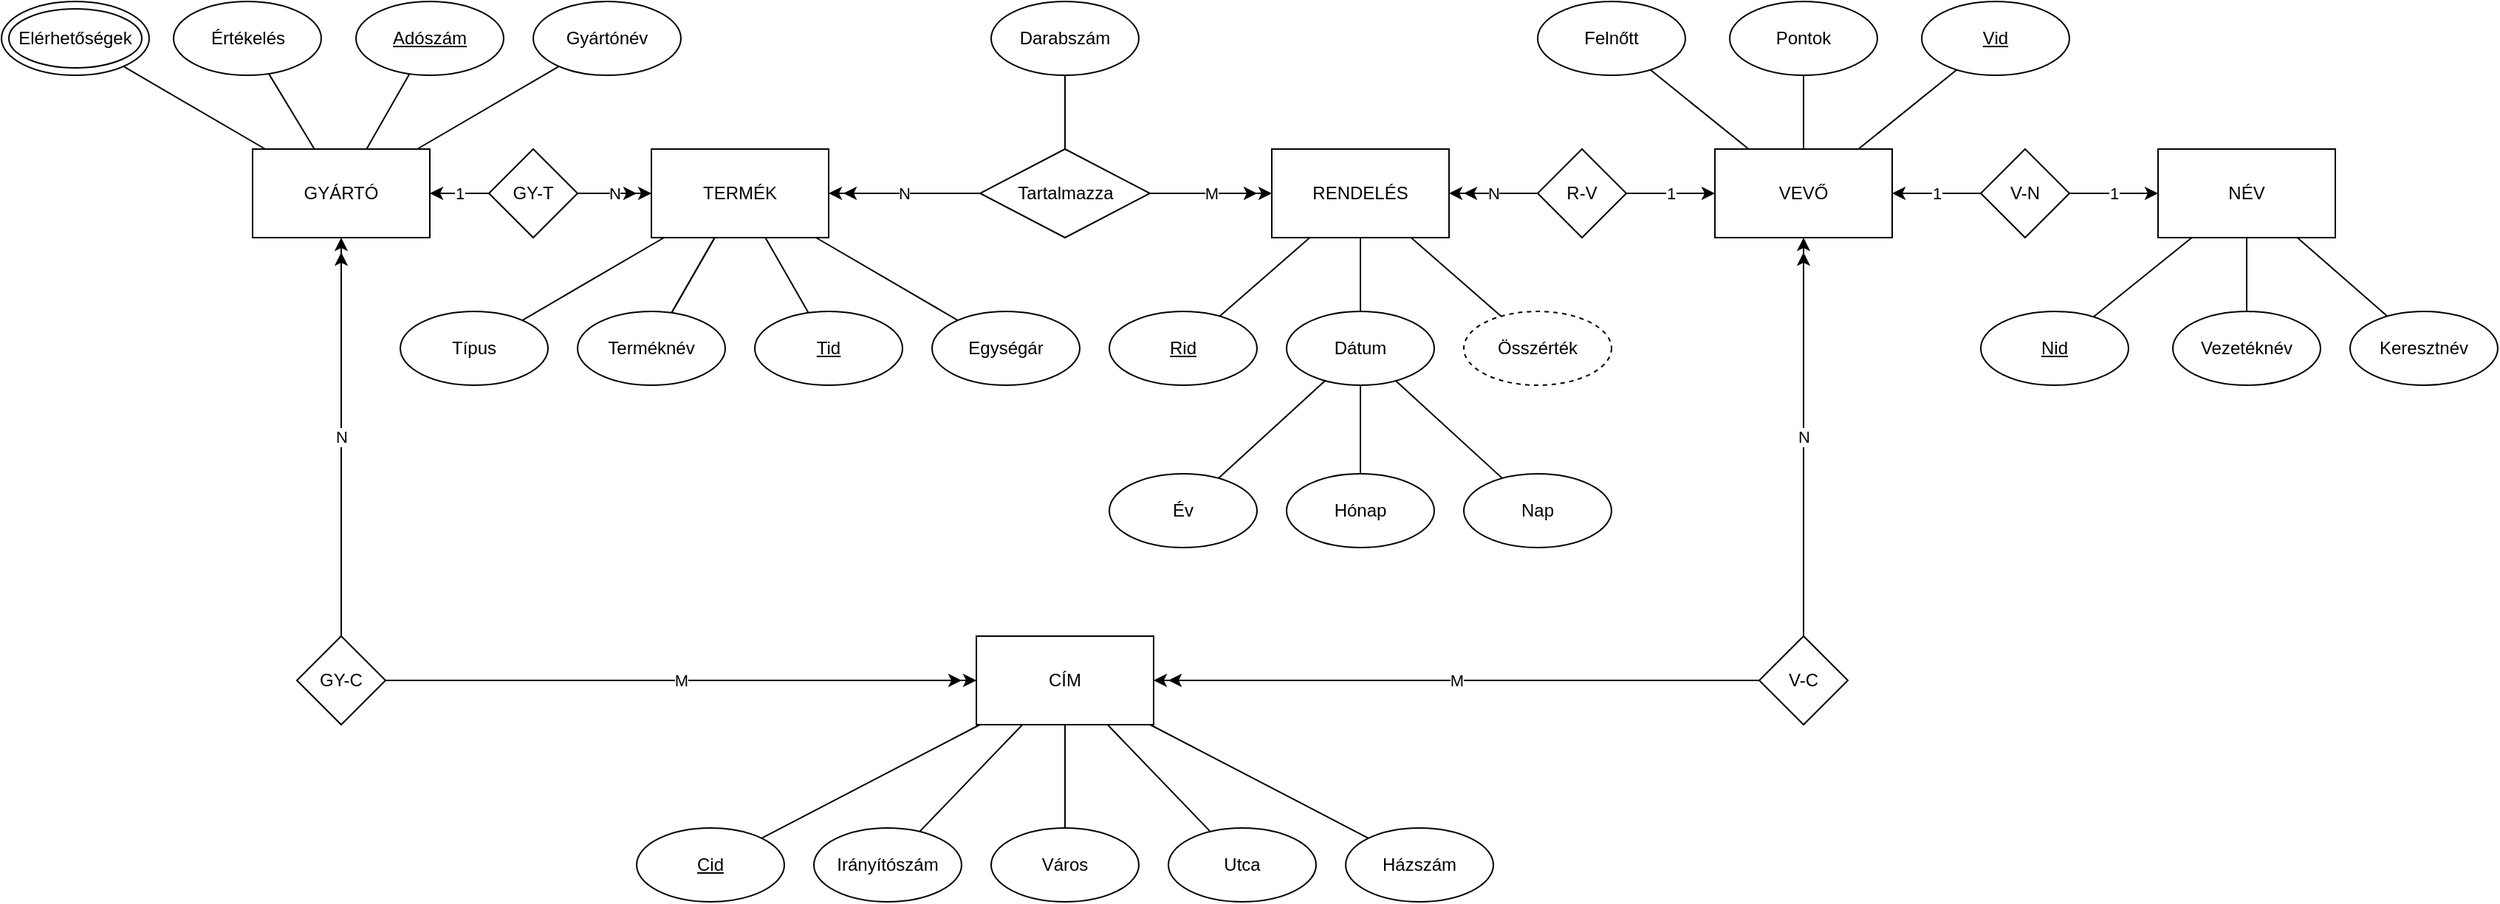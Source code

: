 <mxfile version="15.8.4" type="device"><diagram id="wPo2DsTl62Jc-mbu4zSp" name="Page-1"><mxGraphModel dx="1695" dy="553" grid="1" gridSize="10" guides="1" tooltips="1" connect="1" arrows="1" fold="1" page="1" pageScale="1" pageWidth="827" pageHeight="1169" math="0" shadow="0"><root><mxCell id="0"/><mxCell id="1" parent="0"/><mxCell id="Yocto5_bNXSAvloMHwU5-143" style="edgeStyle=none;rounded=0;orthogonalLoop=1;jettySize=auto;html=1;startArrow=none;startFill=0;endArrow=classic;endFill=1;" parent="1" source="Yocto5_bNXSAvloMHwU5-128" edge="1"><mxGeometry relative="1" as="geometry"><mxPoint x="-300" y="280" as="targetPoint"/></mxGeometry></mxCell><mxCell id="Yocto5_bNXSAvloMHwU5-142" style="edgeStyle=none;rounded=0;orthogonalLoop=1;jettySize=auto;html=1;startArrow=none;startFill=0;endArrow=classic;endFill=1;" parent="1" source="Yocto5_bNXSAvloMHwU5-128" edge="1"><mxGeometry relative="1" as="geometry"><mxPoint x="120" y="570" as="targetPoint"/></mxGeometry></mxCell><mxCell id="Yocto5_bNXSAvloMHwU5-141" style="edgeStyle=none;rounded=0;orthogonalLoop=1;jettySize=auto;html=1;startArrow=none;startFill=0;endArrow=classic;endFill=1;" parent="1" source="Yocto5_bNXSAvloMHwU5-129" edge="1"><mxGeometry relative="1" as="geometry"><mxPoint x="260" y="570" as="targetPoint"/></mxGeometry></mxCell><mxCell id="Yocto5_bNXSAvloMHwU5-140" style="edgeStyle=none;rounded=0;orthogonalLoop=1;jettySize=auto;html=1;startArrow=none;startFill=0;endArrow=classic;endFill=1;" parent="1" source="Yocto5_bNXSAvloMHwU5-129" edge="1"><mxGeometry relative="1" as="geometry"><mxPoint x="690" y="280" as="targetPoint"/></mxGeometry></mxCell><mxCell id="Yocto5_bNXSAvloMHwU5-125" style="edgeStyle=none;rounded=0;orthogonalLoop=1;jettySize=auto;html=1;startArrow=none;startFill=0;endArrow=classic;endFill=1;" parent="1" source="Yocto5_bNXSAvloMHwU5-6" edge="1"><mxGeometry relative="1" as="geometry"><mxPoint x="-100" y="240" as="targetPoint"/></mxGeometry></mxCell><mxCell id="Yocto5_bNXSAvloMHwU5-104" style="edgeStyle=none;rounded=0;orthogonalLoop=1;jettySize=auto;html=1;startArrow=none;startFill=0;endArrow=classic;endFill=1;" parent="1" source="Yocto5_bNXSAvloMHwU5-7" edge="1"><mxGeometry relative="1" as="geometry"><mxPoint x="40" y="240" as="targetPoint"/></mxGeometry></mxCell><mxCell id="Yocto5_bNXSAvloMHwU5-12" value="N" style="edgeStyle=none;rounded=0;orthogonalLoop=1;jettySize=auto;html=1;" parent="1" source="Yocto5_bNXSAvloMHwU5-7" target="Yocto5_bNXSAvloMHwU5-3" edge="1"><mxGeometry relative="1" as="geometry"/></mxCell><mxCell id="Yocto5_bNXSAvloMHwU5-103" style="edgeStyle=none;rounded=0;orthogonalLoop=1;jettySize=auto;html=1;startArrow=none;startFill=0;endArrow=classic;endFill=1;" parent="1" source="Yocto5_bNXSAvloMHwU5-6" edge="1"><mxGeometry relative="1" as="geometry"><mxPoint x="-70" y="240" as="targetPoint"/></mxGeometry></mxCell><mxCell id="Yocto5_bNXSAvloMHwU5-105" style="edgeStyle=none;rounded=0;orthogonalLoop=1;jettySize=auto;html=1;startArrow=none;startFill=0;endArrow=classic;endFill=1;" parent="1" source="Yocto5_bNXSAvloMHwU5-7" edge="1"><mxGeometry relative="1" as="geometry"><mxPoint x="320" y="240" as="targetPoint"/></mxGeometry></mxCell><mxCell id="Yocto5_bNXSAvloMHwU5-106" style="edgeStyle=none;rounded=0;orthogonalLoop=1;jettySize=auto;html=1;startArrow=none;startFill=0;endArrow=classic;endFill=1;" parent="1" source="Yocto5_bNXSAvloMHwU5-8" edge="1"><mxGeometry relative="1" as="geometry"><mxPoint x="460" y="240" as="targetPoint"/></mxGeometry></mxCell><mxCell id="Yocto5_bNXSAvloMHwU5-50" style="edgeStyle=none;rounded=0;orthogonalLoop=1;jettySize=auto;html=1;endArrow=none;endFill=0;" parent="1" source="Yocto5_bNXSAvloMHwU5-1" target="Yocto5_bNXSAvloMHwU5-49" edge="1"><mxGeometry relative="1" as="geometry"/></mxCell><mxCell id="Yocto5_bNXSAvloMHwU5-53" style="edgeStyle=none;rounded=0;orthogonalLoop=1;jettySize=auto;html=1;endArrow=none;endFill=0;" parent="1" source="Yocto5_bNXSAvloMHwU5-1" target="Yocto5_bNXSAvloMHwU5-52" edge="1"><mxGeometry relative="1" as="geometry"/></mxCell><mxCell id="Yocto5_bNXSAvloMHwU5-139" style="edgeStyle=none;rounded=0;orthogonalLoop=1;jettySize=auto;html=1;startArrow=none;startFill=0;endArrow=none;endFill=0;" parent="1" source="Yocto5_bNXSAvloMHwU5-1" target="Yocto5_bNXSAvloMHwU5-138" edge="1"><mxGeometry relative="1" as="geometry"/></mxCell><mxCell id="Yocto5_bNXSAvloMHwU5-1" value="GYÁRTÓ" style="rounded=0;whiteSpace=wrap;html=1;" parent="1" vertex="1"><mxGeometry x="-360" y="210" width="120" height="60" as="geometry"/></mxCell><mxCell id="Yocto5_bNXSAvloMHwU5-3" value="TERMÉK" style="rounded=0;whiteSpace=wrap;html=1;" parent="1" vertex="1"><mxGeometry x="-90" y="210" width="120" height="60" as="geometry"/></mxCell><mxCell id="Yocto5_bNXSAvloMHwU5-4" value="RENDELÉS" style="rounded=0;whiteSpace=wrap;html=1;" parent="1" vertex="1"><mxGeometry x="330" y="210" width="120" height="60" as="geometry"/></mxCell><mxCell id="Yocto5_bNXSAvloMHwU5-5" value="VEVŐ" style="rounded=0;whiteSpace=wrap;html=1;" parent="1" vertex="1"><mxGeometry x="630" y="210" width="120" height="60" as="geometry"/></mxCell><mxCell id="Yocto5_bNXSAvloMHwU5-9" value="1" style="rounded=0;orthogonalLoop=1;jettySize=auto;html=1;" parent="1" source="Yocto5_bNXSAvloMHwU5-6" target="Yocto5_bNXSAvloMHwU5-1" edge="1"><mxGeometry relative="1" as="geometry"/></mxCell><mxCell id="Yocto5_bNXSAvloMHwU5-10" value="N" style="rounded=0;orthogonalLoop=1;jettySize=auto;html=1;" parent="1" source="Yocto5_bNXSAvloMHwU5-6" target="Yocto5_bNXSAvloMHwU5-3" edge="1"><mxGeometry relative="1" as="geometry"/></mxCell><mxCell id="Yocto5_bNXSAvloMHwU5-6" value="GY-T" style="rhombus;whiteSpace=wrap;html=1;" parent="1" vertex="1"><mxGeometry x="-200" y="210" width="60" height="60" as="geometry"/></mxCell><mxCell id="Yocto5_bNXSAvloMHwU5-14" value="M" style="edgeStyle=none;rounded=0;orthogonalLoop=1;jettySize=auto;html=1;" parent="1" source="Yocto5_bNXSAvloMHwU5-7" target="Yocto5_bNXSAvloMHwU5-4" edge="1"><mxGeometry relative="1" as="geometry"/></mxCell><mxCell id="Yocto5_bNXSAvloMHwU5-7" value="Tartalmazza" style="rhombus;whiteSpace=wrap;html=1;" parent="1" vertex="1"><mxGeometry x="132.5" y="210" width="115" height="60" as="geometry"/></mxCell><mxCell id="Yocto5_bNXSAvloMHwU5-15" value="N" style="edgeStyle=none;rounded=0;orthogonalLoop=1;jettySize=auto;html=1;" parent="1" source="Yocto5_bNXSAvloMHwU5-8" target="Yocto5_bNXSAvloMHwU5-4" edge="1"><mxGeometry relative="1" as="geometry"/></mxCell><mxCell id="Yocto5_bNXSAvloMHwU5-16" value="1" style="edgeStyle=none;rounded=0;orthogonalLoop=1;jettySize=auto;html=1;" parent="1" source="Yocto5_bNXSAvloMHwU5-8" target="Yocto5_bNXSAvloMHwU5-5" edge="1"><mxGeometry relative="1" as="geometry"/></mxCell><mxCell id="Yocto5_bNXSAvloMHwU5-8" value="R-V" style="rhombus;whiteSpace=wrap;html=1;" parent="1" vertex="1"><mxGeometry x="510" y="210" width="60" height="60" as="geometry"/></mxCell><mxCell id="Yocto5_bNXSAvloMHwU5-18" style="edgeStyle=none;rounded=0;orthogonalLoop=1;jettySize=auto;html=1;endArrow=none;endFill=0;" parent="1" source="Yocto5_bNXSAvloMHwU5-17" target="Yocto5_bNXSAvloMHwU5-7" edge="1"><mxGeometry relative="1" as="geometry"/></mxCell><mxCell id="Yocto5_bNXSAvloMHwU5-17" value="Darabszám" style="ellipse;whiteSpace=wrap;html=1;" parent="1" vertex="1"><mxGeometry x="140" y="110" width="100" height="50" as="geometry"/></mxCell><mxCell id="Yocto5_bNXSAvloMHwU5-20" style="edgeStyle=none;rounded=0;orthogonalLoop=1;jettySize=auto;html=1;endArrow=none;endFill=0;" parent="1" source="Yocto5_bNXSAvloMHwU5-19" target="Yocto5_bNXSAvloMHwU5-4" edge="1"><mxGeometry relative="1" as="geometry"/></mxCell><mxCell id="Yocto5_bNXSAvloMHwU5-19" value="&lt;u&gt;Rid&lt;/u&gt;" style="ellipse;whiteSpace=wrap;html=1;" parent="1" vertex="1"><mxGeometry x="220" y="320" width="100" height="50" as="geometry"/></mxCell><mxCell id="Yocto5_bNXSAvloMHwU5-22" style="edgeStyle=none;rounded=0;orthogonalLoop=1;jettySize=auto;html=1;endArrow=none;endFill=0;" parent="1" source="Yocto5_bNXSAvloMHwU5-21" target="Yocto5_bNXSAvloMHwU5-4" edge="1"><mxGeometry relative="1" as="geometry"/></mxCell><mxCell id="Yocto5_bNXSAvloMHwU5-21" value="Dátum" style="ellipse;whiteSpace=wrap;html=1;" parent="1" vertex="1"><mxGeometry x="340" y="320" width="100" height="50" as="geometry"/></mxCell><mxCell id="Yocto5_bNXSAvloMHwU5-24" style="edgeStyle=none;rounded=0;orthogonalLoop=1;jettySize=auto;html=1;endArrow=none;endFill=0;" parent="1" source="Yocto5_bNXSAvloMHwU5-23" target="Yocto5_bNXSAvloMHwU5-4" edge="1"><mxGeometry relative="1" as="geometry"/></mxCell><mxCell id="Yocto5_bNXSAvloMHwU5-23" value="Összérték" style="ellipse;whiteSpace=wrap;html=1;dashed=1;" parent="1" vertex="1"><mxGeometry x="460" y="320" width="100" height="50" as="geometry"/></mxCell><mxCell id="Yocto5_bNXSAvloMHwU5-27" style="edgeStyle=none;rounded=0;orthogonalLoop=1;jettySize=auto;html=1;endArrow=none;endFill=0;" parent="1" source="Yocto5_bNXSAvloMHwU5-25" target="Yocto5_bNXSAvloMHwU5-5" edge="1"><mxGeometry relative="1" as="geometry"/></mxCell><mxCell id="Yocto5_bNXSAvloMHwU5-25" value="&lt;u&gt;Vid&lt;/u&gt;" style="ellipse;whiteSpace=wrap;html=1;" parent="1" vertex="1"><mxGeometry x="770" y="110" width="100" height="50" as="geometry"/></mxCell><mxCell id="Yocto5_bNXSAvloMHwU5-28" style="edgeStyle=none;rounded=0;orthogonalLoop=1;jettySize=auto;html=1;endArrow=none;endFill=0;" parent="1" source="Yocto5_bNXSAvloMHwU5-26" target="Yocto5_bNXSAvloMHwU5-5" edge="1"><mxGeometry relative="1" as="geometry"/></mxCell><mxCell id="Yocto5_bNXSAvloMHwU5-32" style="edgeStyle=none;rounded=0;orthogonalLoop=1;jettySize=auto;html=1;endArrow=none;endFill=0;" parent="1" source="d2bZ5qtoAAaMM330pG7u-1" target="Yocto5_bNXSAvloMHwU5-30" edge="1"><mxGeometry relative="1" as="geometry"/></mxCell><mxCell id="Yocto5_bNXSAvloMHwU5-33" style="edgeStyle=none;rounded=0;orthogonalLoop=1;jettySize=auto;html=1;endArrow=none;endFill=0;" parent="1" source="d2bZ5qtoAAaMM330pG7u-1" target="Yocto5_bNXSAvloMHwU5-29" edge="1"><mxGeometry relative="1" as="geometry"/></mxCell><mxCell id="Yocto5_bNXSAvloMHwU5-26" value="Pontok" style="ellipse;whiteSpace=wrap;html=1;" parent="1" vertex="1"><mxGeometry x="640" y="110" width="100" height="50" as="geometry"/></mxCell><mxCell id="Yocto5_bNXSAvloMHwU5-29" value="Vezetéknév" style="ellipse;whiteSpace=wrap;html=1;" parent="1" vertex="1"><mxGeometry x="940" y="320" width="100" height="50" as="geometry"/></mxCell><mxCell id="Yocto5_bNXSAvloMHwU5-30" value="Keresztnév" style="ellipse;whiteSpace=wrap;html=1;" parent="1" vertex="1"><mxGeometry x="1060" y="320" width="100" height="50" as="geometry"/></mxCell><mxCell id="Yocto5_bNXSAvloMHwU5-47" style="edgeStyle=none;rounded=0;orthogonalLoop=1;jettySize=auto;html=1;endArrow=none;endFill=0;" parent="1" source="Yocto5_bNXSAvloMHwU5-43" target="Yocto5_bNXSAvloMHwU5-3" edge="1"><mxGeometry relative="1" as="geometry"/></mxCell><mxCell id="Yocto5_bNXSAvloMHwU5-43" value="&lt;u&gt;Tid&lt;/u&gt;" style="ellipse;whiteSpace=wrap;html=1;" parent="1" vertex="1"><mxGeometry x="-20" y="320" width="100" height="50" as="geometry"/></mxCell><mxCell id="Yocto5_bNXSAvloMHwU5-48" style="edgeStyle=none;rounded=0;orthogonalLoop=1;jettySize=auto;html=1;endArrow=none;endFill=0;" parent="1" source="Yocto5_bNXSAvloMHwU5-44" target="Yocto5_bNXSAvloMHwU5-3" edge="1"><mxGeometry relative="1" as="geometry"/></mxCell><mxCell id="Yocto5_bNXSAvloMHwU5-44" value="Egységár" style="ellipse;whiteSpace=wrap;html=1;" parent="1" vertex="1"><mxGeometry x="100" y="320" width="100" height="50" as="geometry"/></mxCell><mxCell id="Yocto5_bNXSAvloMHwU5-46" style="edgeStyle=none;rounded=0;orthogonalLoop=1;jettySize=auto;html=1;endArrow=none;endFill=0;" parent="1" source="Yocto5_bNXSAvloMHwU5-45" target="Yocto5_bNXSAvloMHwU5-3" edge="1"><mxGeometry relative="1" as="geometry"/></mxCell><mxCell id="Yocto5_bNXSAvloMHwU5-126" value="" style="edgeStyle=none;rounded=0;orthogonalLoop=1;jettySize=auto;html=1;startArrow=none;startFill=0;endArrow=none;endFill=0;" parent="1" source="Yocto5_bNXSAvloMHwU5-45" target="Yocto5_bNXSAvloMHwU5-3" edge="1"><mxGeometry relative="1" as="geometry"/></mxCell><mxCell id="Yocto5_bNXSAvloMHwU5-45" value="Terméknév" style="ellipse;whiteSpace=wrap;html=1;" parent="1" vertex="1"><mxGeometry x="-140" y="320" width="100" height="50" as="geometry"/></mxCell><mxCell id="Yocto5_bNXSAvloMHwU5-49" value="&lt;u&gt;Adószám&lt;/u&gt;" style="ellipse;whiteSpace=wrap;html=1;" parent="1" vertex="1"><mxGeometry x="-290" y="110" width="100" height="50" as="geometry"/></mxCell><mxCell id="Yocto5_bNXSAvloMHwU5-52" value="Gyártónév" style="ellipse;whiteSpace=wrap;html=1;" parent="1" vertex="1"><mxGeometry x="-170" y="110" width="100" height="50" as="geometry"/></mxCell><mxCell id="Yocto5_bNXSAvloMHwU5-55" style="edgeStyle=none;rounded=0;orthogonalLoop=1;jettySize=auto;html=1;endArrow=none;endFill=0;" parent="1" source="Yocto5_bNXSAvloMHwU5-54" target="Yocto5_bNXSAvloMHwU5-1" edge="1"><mxGeometry relative="1" as="geometry"><mxPoint x="-420" y="270" as="targetPoint"/></mxGeometry></mxCell><mxCell id="Yocto5_bNXSAvloMHwU5-57" value="" style="group" parent="1" vertex="1" connectable="0"><mxGeometry x="-530" y="110" width="100" height="50" as="geometry"/></mxCell><mxCell id="Yocto5_bNXSAvloMHwU5-54" value="Elérhetőségek" style="ellipse;whiteSpace=wrap;html=1;" parent="Yocto5_bNXSAvloMHwU5-57" vertex="1"><mxGeometry width="100" height="50" as="geometry"/></mxCell><mxCell id="Yocto5_bNXSAvloMHwU5-56" value="&lt;span&gt;Elérhetőségek&lt;/span&gt;" style="ellipse;whiteSpace=wrap;html=1;" parent="Yocto5_bNXSAvloMHwU5-57" vertex="1"><mxGeometry x="5" y="5" width="90" height="40" as="geometry"/></mxCell><mxCell id="Yocto5_bNXSAvloMHwU5-118" style="edgeStyle=none;rounded=0;orthogonalLoop=1;jettySize=auto;html=1;startArrow=none;startFill=0;endArrow=none;endFill=0;" parent="1" source="Yocto5_bNXSAvloMHwU5-117" target="Yocto5_bNXSAvloMHwU5-21" edge="1"><mxGeometry relative="1" as="geometry"/></mxCell><mxCell id="Yocto5_bNXSAvloMHwU5-117" value="Év" style="ellipse;whiteSpace=wrap;html=1;" parent="1" vertex="1"><mxGeometry x="220" y="430" width="100" height="50" as="geometry"/></mxCell><mxCell id="Yocto5_bNXSAvloMHwU5-120" value="" style="edgeStyle=none;rounded=0;orthogonalLoop=1;jettySize=auto;html=1;startArrow=none;startFill=0;endArrow=none;endFill=0;" parent="1" source="Yocto5_bNXSAvloMHwU5-119" target="Yocto5_bNXSAvloMHwU5-21" edge="1"><mxGeometry relative="1" as="geometry"/></mxCell><mxCell id="Yocto5_bNXSAvloMHwU5-119" value="Hónap" style="ellipse;whiteSpace=wrap;html=1;" parent="1" vertex="1"><mxGeometry x="340" y="430" width="100" height="50" as="geometry"/></mxCell><mxCell id="Yocto5_bNXSAvloMHwU5-122" style="edgeStyle=none;rounded=0;orthogonalLoop=1;jettySize=auto;html=1;startArrow=none;startFill=0;endArrow=none;endFill=0;" parent="1" source="Yocto5_bNXSAvloMHwU5-121" target="Yocto5_bNXSAvloMHwU5-21" edge="1"><mxGeometry relative="1" as="geometry"/></mxCell><mxCell id="Yocto5_bNXSAvloMHwU5-121" value="Nap" style="ellipse;whiteSpace=wrap;html=1;" parent="1" vertex="1"><mxGeometry x="460" y="430" width="100" height="50" as="geometry"/></mxCell><mxCell id="Yocto5_bNXSAvloMHwU5-124" style="edgeStyle=none;rounded=0;orthogonalLoop=1;jettySize=auto;html=1;startArrow=none;startFill=0;endArrow=none;endFill=0;" parent="1" source="Yocto5_bNXSAvloMHwU5-123" target="Yocto5_bNXSAvloMHwU5-3" edge="1"><mxGeometry relative="1" as="geometry"/></mxCell><mxCell id="Yocto5_bNXSAvloMHwU5-123" value="Típus" style="ellipse;whiteSpace=wrap;html=1;" parent="1" vertex="1"><mxGeometry x="-260" y="320" width="100" height="50" as="geometry"/></mxCell><mxCell id="Yocto5_bNXSAvloMHwU5-127" value="CÍM" style="rounded=0;whiteSpace=wrap;html=1;" parent="1" vertex="1"><mxGeometry x="130" y="540" width="120" height="60" as="geometry"/></mxCell><mxCell id="Yocto5_bNXSAvloMHwU5-130" value="N" style="edgeStyle=none;rounded=0;orthogonalLoop=1;jettySize=auto;html=1;startArrow=none;startFill=0;endArrow=classic;endFill=1;" parent="1" source="Yocto5_bNXSAvloMHwU5-128" target="Yocto5_bNXSAvloMHwU5-1" edge="1"><mxGeometry relative="1" as="geometry"/></mxCell><mxCell id="Yocto5_bNXSAvloMHwU5-131" value="M" style="edgeStyle=none;rounded=0;orthogonalLoop=1;jettySize=auto;html=1;startArrow=none;startFill=0;endArrow=classic;endFill=1;" parent="1" source="Yocto5_bNXSAvloMHwU5-128" target="Yocto5_bNXSAvloMHwU5-127" edge="1"><mxGeometry relative="1" as="geometry"/></mxCell><mxCell id="Yocto5_bNXSAvloMHwU5-128" value="GY-C" style="rhombus;whiteSpace=wrap;html=1;" parent="1" vertex="1"><mxGeometry x="-330" y="540" width="60" height="60" as="geometry"/></mxCell><mxCell id="Yocto5_bNXSAvloMHwU5-132" value="M" style="edgeStyle=none;rounded=0;orthogonalLoop=1;jettySize=auto;html=1;startArrow=none;startFill=0;endArrow=classic;endFill=1;" parent="1" source="Yocto5_bNXSAvloMHwU5-129" target="Yocto5_bNXSAvloMHwU5-127" edge="1"><mxGeometry relative="1" as="geometry"/></mxCell><mxCell id="Yocto5_bNXSAvloMHwU5-133" value="N" style="edgeStyle=none;rounded=0;orthogonalLoop=1;jettySize=auto;html=1;startArrow=none;startFill=0;endArrow=classic;endFill=1;" parent="1" source="Yocto5_bNXSAvloMHwU5-129" target="Yocto5_bNXSAvloMHwU5-5" edge="1"><mxGeometry relative="1" as="geometry"/></mxCell><mxCell id="Yocto5_bNXSAvloMHwU5-129" value="V-C" style="rhombus;whiteSpace=wrap;html=1;" parent="1" vertex="1"><mxGeometry x="660" y="540" width="60" height="60" as="geometry"/></mxCell><mxCell id="Yocto5_bNXSAvloMHwU5-144" style="edgeStyle=none;rounded=0;orthogonalLoop=1;jettySize=auto;html=1;startArrow=none;startFill=0;endArrow=none;endFill=0;" parent="1" source="Yocto5_bNXSAvloMHwU5-134" target="Yocto5_bNXSAvloMHwU5-127" edge="1"><mxGeometry relative="1" as="geometry"/></mxCell><mxCell id="Yocto5_bNXSAvloMHwU5-134" value="Irányítószám" style="ellipse;whiteSpace=wrap;html=1;" parent="1" vertex="1"><mxGeometry x="20" y="670" width="100" height="50" as="geometry"/></mxCell><mxCell id="Yocto5_bNXSAvloMHwU5-145" style="edgeStyle=none;rounded=0;orthogonalLoop=1;jettySize=auto;html=1;startArrow=none;startFill=0;endArrow=none;endFill=0;" parent="1" source="Yocto5_bNXSAvloMHwU5-135" target="Yocto5_bNXSAvloMHwU5-127" edge="1"><mxGeometry relative="1" as="geometry"/></mxCell><mxCell id="Yocto5_bNXSAvloMHwU5-135" value="Város" style="ellipse;whiteSpace=wrap;html=1;" parent="1" vertex="1"><mxGeometry x="140" y="670" width="100" height="50" as="geometry"/></mxCell><mxCell id="Yocto5_bNXSAvloMHwU5-146" style="edgeStyle=none;rounded=0;orthogonalLoop=1;jettySize=auto;html=1;startArrow=none;startFill=0;endArrow=none;endFill=0;" parent="1" source="Yocto5_bNXSAvloMHwU5-136" target="Yocto5_bNXSAvloMHwU5-127" edge="1"><mxGeometry relative="1" as="geometry"/></mxCell><mxCell id="Yocto5_bNXSAvloMHwU5-136" value="Utca" style="ellipse;whiteSpace=wrap;html=1;" parent="1" vertex="1"><mxGeometry x="260" y="670" width="100" height="50" as="geometry"/></mxCell><mxCell id="Yocto5_bNXSAvloMHwU5-147" style="edgeStyle=none;rounded=0;orthogonalLoop=1;jettySize=auto;html=1;startArrow=none;startFill=0;endArrow=none;endFill=0;" parent="1" source="Yocto5_bNXSAvloMHwU5-137" target="Yocto5_bNXSAvloMHwU5-127" edge="1"><mxGeometry relative="1" as="geometry"/></mxCell><mxCell id="Yocto5_bNXSAvloMHwU5-137" value="Házszám" style="ellipse;whiteSpace=wrap;html=1;" parent="1" vertex="1"><mxGeometry x="380" y="670" width="100" height="50" as="geometry"/></mxCell><mxCell id="Yocto5_bNXSAvloMHwU5-138" value="Értékelés" style="ellipse;whiteSpace=wrap;html=1;" parent="1" vertex="1"><mxGeometry x="-413.5" y="110" width="100" height="50" as="geometry"/></mxCell><mxCell id="Yocto5_bNXSAvloMHwU5-149" style="edgeStyle=none;rounded=0;orthogonalLoop=1;jettySize=auto;html=1;startArrow=none;startFill=0;endArrow=none;endFill=0;" parent="1" source="Yocto5_bNXSAvloMHwU5-148" target="Yocto5_bNXSAvloMHwU5-127" edge="1"><mxGeometry relative="1" as="geometry"/></mxCell><mxCell id="Yocto5_bNXSAvloMHwU5-148" value="&lt;u&gt;Cid&lt;/u&gt;" style="ellipse;whiteSpace=wrap;html=1;" parent="1" vertex="1"><mxGeometry x="-100" y="670" width="100" height="50" as="geometry"/></mxCell><mxCell id="d2bZ5qtoAAaMM330pG7u-1" value="NÉV" style="rounded=0;whiteSpace=wrap;html=1;" parent="1" vertex="1"><mxGeometry x="930" y="210" width="120" height="60" as="geometry"/></mxCell><mxCell id="d2bZ5qtoAAaMM330pG7u-4" value="1" style="edgeStyle=orthogonalEdgeStyle;rounded=0;orthogonalLoop=1;jettySize=auto;html=1;" parent="1" source="d2bZ5qtoAAaMM330pG7u-2" target="Yocto5_bNXSAvloMHwU5-5" edge="1"><mxGeometry relative="1" as="geometry"/></mxCell><mxCell id="d2bZ5qtoAAaMM330pG7u-5" value="1" style="edgeStyle=orthogonalEdgeStyle;rounded=0;orthogonalLoop=1;jettySize=auto;html=1;" parent="1" source="d2bZ5qtoAAaMM330pG7u-2" target="d2bZ5qtoAAaMM330pG7u-1" edge="1"><mxGeometry relative="1" as="geometry"/></mxCell><mxCell id="d2bZ5qtoAAaMM330pG7u-2" value="V-N" style="rhombus;whiteSpace=wrap;html=1;" parent="1" vertex="1"><mxGeometry x="810" y="210" width="60" height="60" as="geometry"/></mxCell><mxCell id="d2bZ5qtoAAaMM330pG7u-7" style="rounded=0;orthogonalLoop=1;jettySize=auto;html=1;endArrow=none;endFill=0;" parent="1" source="d2bZ5qtoAAaMM330pG7u-6" target="d2bZ5qtoAAaMM330pG7u-1" edge="1"><mxGeometry relative="1" as="geometry"/></mxCell><mxCell id="d2bZ5qtoAAaMM330pG7u-6" value="&lt;u&gt;Nid&lt;/u&gt;" style="ellipse;whiteSpace=wrap;html=1;" parent="1" vertex="1"><mxGeometry x="810" y="320" width="100" height="50" as="geometry"/></mxCell><mxCell id="5fEYj7vWluycMyPappPs-2" style="rounded=0;orthogonalLoop=1;jettySize=auto;html=1;endArrow=none;endFill=0;" edge="1" parent="1" source="5fEYj7vWluycMyPappPs-1" target="Yocto5_bNXSAvloMHwU5-5"><mxGeometry relative="1" as="geometry"/></mxCell><mxCell id="5fEYj7vWluycMyPappPs-1" value="Felnőtt" style="ellipse;whiteSpace=wrap;html=1;" vertex="1" parent="1"><mxGeometry x="510" y="110" width="100" height="50" as="geometry"/></mxCell></root></mxGraphModel></diagram></mxfile>